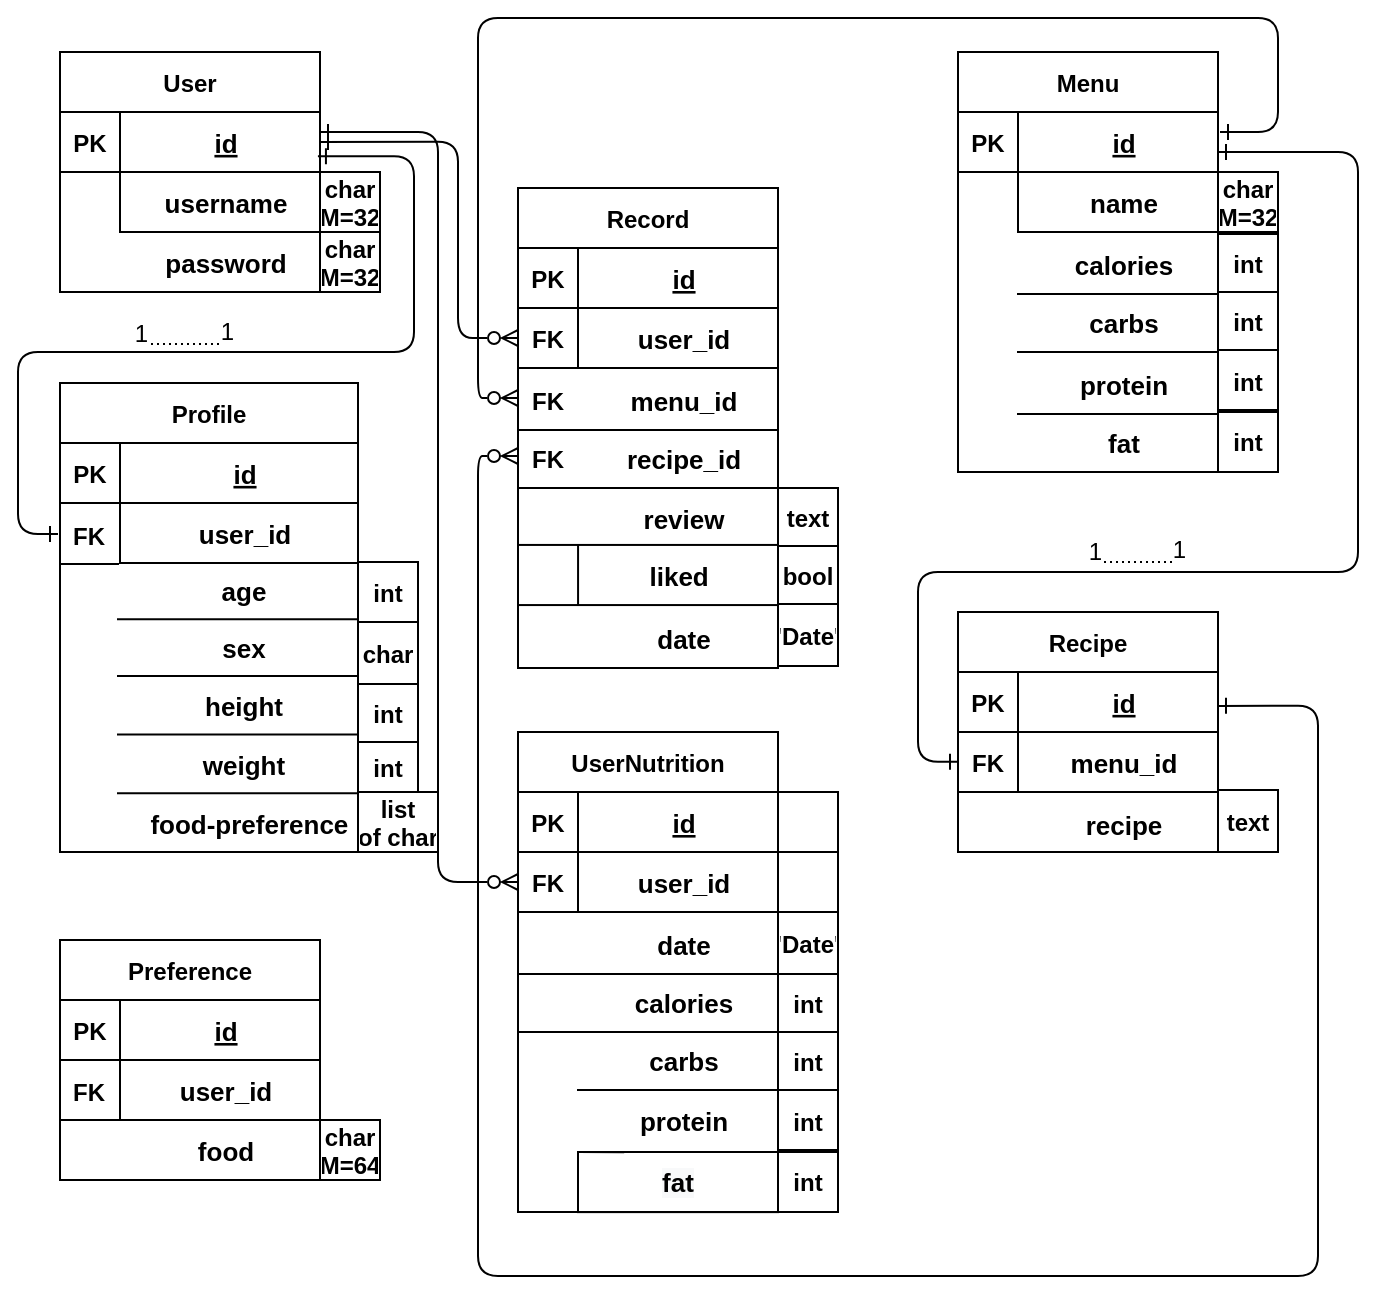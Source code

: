 <mxfile version="15.6.8" type="github">
  <diagram id="R2lEEEUBdFMjLlhIrx00" name="Page-1">
    <mxGraphModel dx="750" dy="645" grid="1" gridSize="10" guides="1" tooltips="1" connect="1" arrows="1" fold="1" page="1" pageScale="1" pageWidth="827" pageHeight="583" math="0" shadow="0" extFonts="Permanent Marker^https://fonts.googleapis.com/css?family=Permanent+Marker">
      <root>
        <mxCell id="0" />
        <mxCell id="1" parent="0" />
        <mxCell id="eXolz-f-tqLtdmMCezY3-111" value="" style="group" parent="1" vertex="1" connectable="0">
          <mxGeometry x="510" y="29.94" width="130" height="210" as="geometry" />
        </mxCell>
        <mxCell id="eXolz-f-tqLtdmMCezY3-44" value="Menu" style="shape=table;startSize=30;container=1;collapsible=1;childLayout=tableLayout;fixedRows=1;rowLines=0;fontStyle=1;align=center;resizeLast=1;" parent="eXolz-f-tqLtdmMCezY3-111" vertex="1">
          <mxGeometry width="130" height="210" as="geometry" />
        </mxCell>
        <mxCell id="eXolz-f-tqLtdmMCezY3-45" value="" style="shape=partialRectangle;collapsible=0;dropTarget=0;pointerEvents=0;fillColor=none;points=[[0,0.5],[1,0.5]];portConstraint=eastwest;top=0;left=0;right=0;bottom=1;" parent="eXolz-f-tqLtdmMCezY3-44" vertex="1">
          <mxGeometry y="30" width="130" height="30" as="geometry" />
        </mxCell>
        <mxCell id="eXolz-f-tqLtdmMCezY3-46" value="PK" style="shape=partialRectangle;overflow=hidden;connectable=0;fillColor=none;top=0;left=0;bottom=0;right=0;fontStyle=1;" parent="eXolz-f-tqLtdmMCezY3-45" vertex="1">
          <mxGeometry width="30" height="30" as="geometry">
            <mxRectangle width="30" height="30" as="alternateBounds" />
          </mxGeometry>
        </mxCell>
        <mxCell id="eXolz-f-tqLtdmMCezY3-47" value="id" style="shape=partialRectangle;overflow=hidden;connectable=0;fillColor=none;top=0;left=0;bottom=0;right=0;align=center;spacingLeft=6;fontStyle=5;fontSize=13;" parent="eXolz-f-tqLtdmMCezY3-45" vertex="1">
          <mxGeometry x="30" width="100" height="30" as="geometry">
            <mxRectangle width="100" height="30" as="alternateBounds" />
          </mxGeometry>
        </mxCell>
        <mxCell id="eXolz-f-tqLtdmMCezY3-48" value="" style="shape=partialRectangle;collapsible=0;dropTarget=0;pointerEvents=0;fillColor=none;points=[[0,0.5],[1,0.5]];portConstraint=eastwest;top=0;left=0;right=0;bottom=0;" parent="eXolz-f-tqLtdmMCezY3-44" vertex="1">
          <mxGeometry y="60" width="130" height="30" as="geometry" />
        </mxCell>
        <mxCell id="eXolz-f-tqLtdmMCezY3-49" value="" style="shape=partialRectangle;overflow=hidden;connectable=0;fillColor=none;top=0;left=0;bottom=0;right=0;" parent="eXolz-f-tqLtdmMCezY3-48" vertex="1">
          <mxGeometry width="30" height="30" as="geometry">
            <mxRectangle width="30" height="30" as="alternateBounds" />
          </mxGeometry>
        </mxCell>
        <mxCell id="eXolz-f-tqLtdmMCezY3-50" value="name" style="shape=partialRectangle;overflow=hidden;connectable=0;fillColor=none;top=1;left=0;bottom=1;right=0;align=center;spacingLeft=6;fontStyle=1;fontSize=13;" parent="eXolz-f-tqLtdmMCezY3-48" vertex="1">
          <mxGeometry x="30" width="100" height="30" as="geometry">
            <mxRectangle width="100" height="30" as="alternateBounds" />
          </mxGeometry>
        </mxCell>
        <mxCell id="eXolz-f-tqLtdmMCezY3-51" value="" style="shape=partialRectangle;overflow=hidden;connectable=0;fillColor=none;top=0;left=0;bottom=0;right=0;" parent="eXolz-f-tqLtdmMCezY3-111" vertex="1">
          <mxGeometry y="91" width="30" height="30" as="geometry">
            <mxRectangle width="30" height="30" as="alternateBounds" />
          </mxGeometry>
        </mxCell>
        <mxCell id="eXolz-f-tqLtdmMCezY3-52" value="calories" style="shape=partialRectangle;overflow=hidden;connectable=0;fillColor=none;top=0;left=0;bottom=1;right=0;align=center;spacingLeft=6;fontStyle=1;fontSize=13;" parent="eXolz-f-tqLtdmMCezY3-111" vertex="1">
          <mxGeometry x="30" y="91" width="100" height="30" as="geometry">
            <mxRectangle width="220" height="30" as="alternateBounds" />
          </mxGeometry>
        </mxCell>
        <mxCell id="eXolz-f-tqLtdmMCezY3-53" value="" style="shape=partialRectangle;overflow=hidden;connectable=0;fillColor=none;top=0;left=0;bottom=0;right=0;" parent="eXolz-f-tqLtdmMCezY3-111" vertex="1">
          <mxGeometry y="120" width="30" height="30" as="geometry">
            <mxRectangle width="30" height="30" as="alternateBounds" />
          </mxGeometry>
        </mxCell>
        <mxCell id="eXolz-f-tqLtdmMCezY3-54" value="carbs" style="shape=partialRectangle;overflow=hidden;connectable=0;fillColor=none;top=0;left=0;bottom=1;right=0;align=center;spacingLeft=6;fontStyle=1;fontSize=13;" parent="eXolz-f-tqLtdmMCezY3-111" vertex="1">
          <mxGeometry x="30" y="120" width="100" height="30" as="geometry">
            <mxRectangle width="220" height="30" as="alternateBounds" />
          </mxGeometry>
        </mxCell>
        <mxCell id="eXolz-f-tqLtdmMCezY3-55" value="" style="shape=partialRectangle;overflow=hidden;connectable=0;fillColor=none;top=0;left=0;bottom=0;right=0;" parent="eXolz-f-tqLtdmMCezY3-111" vertex="1">
          <mxGeometry y="151" width="30" height="30" as="geometry">
            <mxRectangle width="30" height="30" as="alternateBounds" />
          </mxGeometry>
        </mxCell>
        <mxCell id="eXolz-f-tqLtdmMCezY3-56" value="protein" style="shape=partialRectangle;overflow=hidden;connectable=0;fillColor=none;top=0;left=0;bottom=1;right=0;align=center;spacingLeft=6;fontStyle=1;fontSize=13;" parent="eXolz-f-tqLtdmMCezY3-111" vertex="1">
          <mxGeometry x="30" y="151" width="100" height="30" as="geometry">
            <mxRectangle width="220" height="30" as="alternateBounds" />
          </mxGeometry>
        </mxCell>
        <mxCell id="eXolz-f-tqLtdmMCezY3-57" value="" style="shape=partialRectangle;overflow=hidden;connectable=0;fillColor=none;top=0;left=0;bottom=0;right=0;" parent="eXolz-f-tqLtdmMCezY3-111" vertex="1">
          <mxGeometry y="180" width="30" height="30" as="geometry">
            <mxRectangle width="30" height="30" as="alternateBounds" />
          </mxGeometry>
        </mxCell>
        <mxCell id="eXolz-f-tqLtdmMCezY3-58" value="fat" style="shape=partialRectangle;overflow=hidden;connectable=0;fillColor=none;top=0;left=0;bottom=1;right=0;align=center;spacingLeft=6;fontStyle=1;fontSize=13;" parent="eXolz-f-tqLtdmMCezY3-111" vertex="1">
          <mxGeometry x="30" y="180" width="100" height="30" as="geometry">
            <mxRectangle width="220" height="30" as="alternateBounds" />
          </mxGeometry>
        </mxCell>
        <mxCell id="eXolz-f-tqLtdmMCezY3-114" value="" style="group" parent="1" vertex="1" connectable="0">
          <mxGeometry x="510" y="309.94" width="130" height="121" as="geometry" />
        </mxCell>
        <mxCell id="eXolz-f-tqLtdmMCezY3-78" value="Recipe" style="shape=table;startSize=30;container=1;collapsible=1;childLayout=tableLayout;fixedRows=1;rowLines=0;fontStyle=1;align=center;resizeLast=1;" parent="eXolz-f-tqLtdmMCezY3-114" vertex="1">
          <mxGeometry width="130" height="120" as="geometry" />
        </mxCell>
        <mxCell id="eXolz-f-tqLtdmMCezY3-79" value="" style="shape=partialRectangle;collapsible=0;dropTarget=0;pointerEvents=0;fillColor=none;points=[[0,0.5],[1,0.5]];portConstraint=eastwest;top=0;left=0;right=0;bottom=1;" parent="eXolz-f-tqLtdmMCezY3-78" vertex="1">
          <mxGeometry y="30" width="130" height="30" as="geometry" />
        </mxCell>
        <mxCell id="eXolz-f-tqLtdmMCezY3-80" value="PK" style="shape=partialRectangle;overflow=hidden;connectable=0;fillColor=none;top=0;left=0;bottom=0;right=0;fontStyle=1;" parent="eXolz-f-tqLtdmMCezY3-79" vertex="1">
          <mxGeometry width="30" height="30" as="geometry">
            <mxRectangle width="30" height="30" as="alternateBounds" />
          </mxGeometry>
        </mxCell>
        <mxCell id="eXolz-f-tqLtdmMCezY3-81" value="id" style="shape=partialRectangle;overflow=hidden;connectable=0;fillColor=none;top=0;left=0;bottom=0;right=0;align=center;spacingLeft=6;fontStyle=5;fontSize=13;" parent="eXolz-f-tqLtdmMCezY3-79" vertex="1">
          <mxGeometry x="30" width="100" height="30" as="geometry">
            <mxRectangle width="100" height="30" as="alternateBounds" />
          </mxGeometry>
        </mxCell>
        <mxCell id="eXolz-f-tqLtdmMCezY3-82" value="" style="shape=partialRectangle;collapsible=0;dropTarget=0;pointerEvents=0;fillColor=none;points=[[0,0.5],[1,0.5]];portConstraint=eastwest;top=0;left=0;right=0;bottom=0;" parent="eXolz-f-tqLtdmMCezY3-78" vertex="1">
          <mxGeometry y="60" width="130" height="30" as="geometry" />
        </mxCell>
        <mxCell id="eXolz-f-tqLtdmMCezY3-83" value="" style="shape=partialRectangle;overflow=hidden;connectable=0;fillColor=none;top=0;left=0;bottom=0;right=0;" parent="eXolz-f-tqLtdmMCezY3-82" vertex="1">
          <mxGeometry width="30" height="30" as="geometry">
            <mxRectangle width="30" height="30" as="alternateBounds" />
          </mxGeometry>
        </mxCell>
        <mxCell id="eXolz-f-tqLtdmMCezY3-84" value="menu_id" style="shape=partialRectangle;overflow=hidden;connectable=0;fillColor=none;top=1;left=0;bottom=1;right=0;align=center;spacingLeft=6;fontStyle=1;fontSize=13;" parent="eXolz-f-tqLtdmMCezY3-82" vertex="1">
          <mxGeometry x="30" width="100" height="30" as="geometry">
            <mxRectangle width="100" height="30" as="alternateBounds" />
          </mxGeometry>
        </mxCell>
        <mxCell id="eXolz-f-tqLtdmMCezY3-85" value="" style="shape=partialRectangle;overflow=hidden;connectable=0;fillColor=none;top=0;left=0;bottom=0;right=0;" parent="eXolz-f-tqLtdmMCezY3-114" vertex="1">
          <mxGeometry y="91" width="30" height="30" as="geometry">
            <mxRectangle width="30" height="30" as="alternateBounds" />
          </mxGeometry>
        </mxCell>
        <mxCell id="eXolz-f-tqLtdmMCezY3-86" value="recipe" style="shape=partialRectangle;overflow=hidden;connectable=0;fillColor=none;top=0;left=0;bottom=0;right=0;align=center;spacingLeft=6;fontStyle=1;fontSize=13;" parent="eXolz-f-tqLtdmMCezY3-114" vertex="1">
          <mxGeometry x="30" y="91" width="100" height="30" as="geometry">
            <mxRectangle width="220" height="30" as="alternateBounds" />
          </mxGeometry>
        </mxCell>
        <mxCell id="eXolz-f-tqLtdmMCezY3-94" value="FK" style="shape=partialRectangle;overflow=hidden;connectable=0;fillColor=none;top=0;left=0;bottom=1;right=0;fontStyle=1;" parent="eXolz-f-tqLtdmMCezY3-114" vertex="1">
          <mxGeometry y="60" width="30" height="30" as="geometry">
            <mxRectangle width="30" height="30" as="alternateBounds" />
          </mxGeometry>
        </mxCell>
        <mxCell id="pg6HYWG1b-laLnxa9u-H-16" value="" style="edgeStyle=orthogonalEdgeStyle;endArrow=ERzeroToMany;startArrow=ERone;endFill=0;startFill=0;exitX=1;exitY=0.5;exitDx=0;exitDy=0;strokeColor=default;labelBackgroundColor=default;fontColor=default;" parent="1" source="C-vyLk0tnHw3VtMMgP7b-24" target="eXolz-f-tqLtdmMCezY3-99" edge="1">
          <mxGeometry width="100" height="100" relative="1" as="geometry">
            <mxPoint x="240" y="-120.06" as="sourcePoint" />
            <mxPoint x="390" y="104.94" as="targetPoint" />
            <Array as="points">
              <mxPoint x="260" y="75" />
              <mxPoint x="260" y="173" />
            </Array>
          </mxGeometry>
        </mxCell>
        <mxCell id="pg6HYWG1b-laLnxa9u-H-18" value="" style="edgeStyle=orthogonalEdgeStyle;endArrow=ERone;startArrow=ERone;endFill=0;startFill=0;exitX=0.992;exitY=0.74;exitDx=0;exitDy=0;exitPerimeter=0;strokeColor=default;labelBackgroundColor=default;fontColor=default;" parent="1" source="C-vyLk0tnHw3VtMMgP7b-24" edge="1">
          <mxGeometry width="100" height="100" relative="1" as="geometry">
            <mxPoint x="160" y="-20.06" as="sourcePoint" />
            <mxPoint x="60" y="271" as="targetPoint" />
            <Array as="points">
              <mxPoint x="238" y="82" />
              <mxPoint x="238" y="180" />
              <mxPoint x="40" y="180" />
              <mxPoint x="40" y="271" />
            </Array>
          </mxGeometry>
        </mxCell>
        <mxCell id="pg6HYWG1b-laLnxa9u-H-21" value="" style="group" parent="1" vertex="1" connectable="0">
          <mxGeometry x="61" y="29.94" width="130" height="120" as="geometry" />
        </mxCell>
        <mxCell id="C-vyLk0tnHw3VtMMgP7b-23" value="User" style="shape=table;startSize=30;container=1;collapsible=1;childLayout=tableLayout;fixedRows=1;rowLines=0;fontStyle=1;align=center;resizeLast=1;" parent="pg6HYWG1b-laLnxa9u-H-21" vertex="1">
          <mxGeometry width="130" height="120" as="geometry" />
        </mxCell>
        <mxCell id="C-vyLk0tnHw3VtMMgP7b-24" value="" style="shape=partialRectangle;collapsible=0;dropTarget=0;pointerEvents=0;fillColor=none;points=[[0,0.5],[1,0.5]];portConstraint=eastwest;top=0;left=0;right=0;bottom=1;" parent="C-vyLk0tnHw3VtMMgP7b-23" vertex="1">
          <mxGeometry y="30" width="130" height="30" as="geometry" />
        </mxCell>
        <mxCell id="C-vyLk0tnHw3VtMMgP7b-25" value="PK" style="shape=partialRectangle;overflow=hidden;connectable=0;fillColor=none;top=0;left=0;bottom=0;right=0;fontStyle=1;" parent="C-vyLk0tnHw3VtMMgP7b-24" vertex="1">
          <mxGeometry width="30" height="30" as="geometry">
            <mxRectangle width="30" height="30" as="alternateBounds" />
          </mxGeometry>
        </mxCell>
        <mxCell id="C-vyLk0tnHw3VtMMgP7b-26" value="id" style="shape=partialRectangle;overflow=hidden;connectable=0;fillColor=none;top=0;left=0;bottom=0;right=0;align=center;spacingLeft=6;fontStyle=5;fontSize=13;" parent="C-vyLk0tnHw3VtMMgP7b-24" vertex="1">
          <mxGeometry x="30" width="100" height="30" as="geometry">
            <mxRectangle width="100" height="30" as="alternateBounds" />
          </mxGeometry>
        </mxCell>
        <mxCell id="C-vyLk0tnHw3VtMMgP7b-27" value="" style="shape=partialRectangle;collapsible=0;dropTarget=0;pointerEvents=0;fillColor=none;points=[[0,0.5],[1,0.5]];portConstraint=eastwest;top=0;left=0;right=0;bottom=0;" parent="C-vyLk0tnHw3VtMMgP7b-23" vertex="1">
          <mxGeometry y="60" width="130" height="30" as="geometry" />
        </mxCell>
        <mxCell id="C-vyLk0tnHw3VtMMgP7b-28" value="" style="shape=partialRectangle;overflow=hidden;connectable=0;fillColor=none;top=0;left=0;bottom=0;right=0;" parent="C-vyLk0tnHw3VtMMgP7b-27" vertex="1">
          <mxGeometry width="30" height="30" as="geometry">
            <mxRectangle width="30" height="30" as="alternateBounds" />
          </mxGeometry>
        </mxCell>
        <mxCell id="C-vyLk0tnHw3VtMMgP7b-29" value="username" style="shape=partialRectangle;overflow=hidden;connectable=0;fillColor=none;top=1;left=0;bottom=1;right=0;align=center;spacingLeft=6;fontStyle=1;fontSize=13;" parent="C-vyLk0tnHw3VtMMgP7b-27" vertex="1">
          <mxGeometry x="30" width="100" height="30" as="geometry">
            <mxRectangle width="100" height="30" as="alternateBounds" />
          </mxGeometry>
        </mxCell>
        <mxCell id="eXolz-f-tqLtdmMCezY3-33" value="password" style="shape=partialRectangle;overflow=hidden;connectable=0;fillColor=none;top=0;left=0;bottom=1;right=0;align=center;spacingLeft=6;fontStyle=1;fontSize=13;" parent="pg6HYWG1b-laLnxa9u-H-21" vertex="1">
          <mxGeometry x="30" y="90" width="100" height="30" as="geometry">
            <mxRectangle width="220" height="30" as="alternateBounds" />
          </mxGeometry>
        </mxCell>
        <mxCell id="pg6HYWG1b-laLnxa9u-H-31" value="" style="edgeStyle=orthogonalEdgeStyle;endArrow=ERone;startArrow=ERone;endFill=0;startFill=0;strokeColor=default;labelBackgroundColor=default;fontColor=default;" parent="1" source="eXolz-f-tqLtdmMCezY3-82" edge="1">
          <mxGeometry width="100" height="100" relative="1" as="geometry">
            <mxPoint x="199.96" y="84.94" as="sourcePoint" />
            <mxPoint x="640" y="80" as="targetPoint" />
            <Array as="points">
              <mxPoint x="490" y="385" />
              <mxPoint x="490" y="290" />
              <mxPoint x="710" y="290" />
              <mxPoint x="710" y="80" />
            </Array>
          </mxGeometry>
        </mxCell>
        <mxCell id="pg6HYWG1b-laLnxa9u-H-32" value="" style="edgeStyle=orthogonalEdgeStyle;endArrow=ERzeroToMany;startArrow=ERone;endFill=0;startFill=0;strokeColor=default;labelBackgroundColor=default;fontColor=default;" parent="1" edge="1">
          <mxGeometry width="100" height="100" relative="1" as="geometry">
            <mxPoint x="641" y="70" as="sourcePoint" />
            <mxPoint x="290" y="203" as="targetPoint" />
            <Array as="points">
              <mxPoint x="670" y="70" />
              <mxPoint x="670" y="13" />
              <mxPoint x="270" y="13" />
              <mxPoint x="270" y="203" />
            </Array>
          </mxGeometry>
        </mxCell>
        <mxCell id="pg6HYWG1b-laLnxa9u-H-33" value="" style="edgeStyle=orthogonalEdgeStyle;endArrow=ERzeroToMany;startArrow=ERone;endFill=0;startFill=0;exitX=1;exitY=0.5;exitDx=0;exitDy=0;strokeColor=default;labelBackgroundColor=default;fontColor=default;" parent="1" edge="1">
          <mxGeometry width="100" height="100" relative="1" as="geometry">
            <mxPoint x="640" y="356.94" as="sourcePoint" />
            <mxPoint x="290" y="232" as="targetPoint" />
            <Array as="points">
              <mxPoint x="690" y="357" />
              <mxPoint x="690" y="642" />
              <mxPoint x="270" y="642" />
              <mxPoint x="270" y="232" />
            </Array>
          </mxGeometry>
        </mxCell>
        <mxCell id="VAwe8sQhlcSzIPdgGldn-16" value="&lt;span style=&quot;font-family: &amp;quot;helvetica&amp;quot; ; font-size: 13px ; font-style: normal ; font-weight: 700 ; letter-spacing: normal ; text-indent: 0px ; text-transform: none ; word-spacing: 0px ; background-color: rgb(248 , 249 , 250) ; display: inline ; float: none&quot;&gt;fat&lt;/span&gt;" style="rounded=0;whiteSpace=wrap;html=1;fillColor=none;strokeColor=default;fontColor=default;align=center;" parent="1" vertex="1">
          <mxGeometry x="320" y="580" width="100" height="30.06" as="geometry" />
        </mxCell>
        <mxCell id="VAwe8sQhlcSzIPdgGldn-17" value="" style="endArrow=none;html=1;rounded=0;exitX=0.231;exitY=0.006;exitDx=0;exitDy=0;exitPerimeter=0;" parent="1" source="VAwe8sQhlcSzIPdgGldn-16" edge="1">
          <mxGeometry width="50" height="50" relative="1" as="geometry">
            <mxPoint x="322" y="530" as="sourcePoint" />
            <mxPoint x="320" y="580" as="targetPoint" />
          </mxGeometry>
        </mxCell>
        <mxCell id="VAwe8sQhlcSzIPdgGldn-18" value="" style="edgeStyle=orthogonalEdgeStyle;endArrow=ERzeroToMany;startArrow=ERone;endFill=0;startFill=0;strokeColor=default;labelBackgroundColor=default;fontColor=default;" parent="1" source="C-vyLk0tnHw3VtMMgP7b-24" target="VAwe8sQhlcSzIPdgGldn-6" edge="1">
          <mxGeometry width="100" height="100" relative="1" as="geometry">
            <mxPoint x="191.0" y="60.0" as="sourcePoint" />
            <mxPoint x="290" y="210.001" as="targetPoint" />
            <Array as="points">
              <mxPoint x="250" y="70" />
              <mxPoint x="250" y="445" />
            </Array>
          </mxGeometry>
        </mxCell>
        <mxCell id="VAwe8sQhlcSzIPdgGldn-19" value="&lt;b&gt;&lt;font style=&quot;font-size: 14px&quot;&gt;&amp;nbsp; &amp;nbsp; &amp;nbsp; &amp;nbsp; &lt;/font&gt;&lt;font style=&quot;font-size: 13px&quot;&gt;liked&lt;/font&gt;&lt;/b&gt;" style="rounded=0;whiteSpace=wrap;html=1;fillColor=none;strokeColor=default;fontColor=default;" parent="1" vertex="1">
          <mxGeometry x="290" y="276.47" width="130" height="30.06" as="geometry" />
        </mxCell>
        <mxCell id="VAwe8sQhlcSzIPdgGldn-20" value="" style="endArrow=none;html=1;rounded=0;exitX=0.231;exitY=0.997;exitDx=0;exitDy=0;exitPerimeter=0;entryX=0.231;entryY=0;entryDx=0;entryDy=0;entryPerimeter=0;" parent="1" source="VAwe8sQhlcSzIPdgGldn-19" target="VAwe8sQhlcSzIPdgGldn-19" edge="1">
          <mxGeometry width="50" height="50" relative="1" as="geometry">
            <mxPoint x="360" y="350" as="sourcePoint" />
            <mxPoint x="319" y="330" as="targetPoint" />
          </mxGeometry>
        </mxCell>
        <mxCell id="eXolz-f-tqLtdmMCezY3-95" value="Record" style="shape=table;startSize=30;container=1;collapsible=1;childLayout=tableLayout;fixedRows=1;rowLines=0;fontStyle=1;align=center;resizeLast=1;fillColor=default;strokeColor=default;fontColor=default;" parent="1" vertex="1">
          <mxGeometry x="290" y="98" width="130" height="240" as="geometry" />
        </mxCell>
        <mxCell id="eXolz-f-tqLtdmMCezY3-96" value="" style="shape=partialRectangle;collapsible=0;dropTarget=0;pointerEvents=0;fillColor=none;points=[[0,0.5],[1,0.5]];portConstraint=eastwest;top=0;left=0;right=0;bottom=1;" parent="eXolz-f-tqLtdmMCezY3-95" vertex="1">
          <mxGeometry y="30" width="130" height="30" as="geometry" />
        </mxCell>
        <mxCell id="eXolz-f-tqLtdmMCezY3-97" value="PK" style="shape=partialRectangle;overflow=hidden;connectable=0;fillColor=none;top=0;left=0;bottom=0;right=0;fontStyle=1;" parent="eXolz-f-tqLtdmMCezY3-96" vertex="1">
          <mxGeometry width="30" height="30" as="geometry">
            <mxRectangle width="30" height="30" as="alternateBounds" />
          </mxGeometry>
        </mxCell>
        <mxCell id="eXolz-f-tqLtdmMCezY3-98" value="id" style="shape=partialRectangle;overflow=hidden;connectable=0;fillColor=none;top=0;left=0;bottom=0;right=0;align=center;spacingLeft=6;fontStyle=5;fontSize=13;" parent="eXolz-f-tqLtdmMCezY3-96" vertex="1">
          <mxGeometry x="30" width="100" height="30" as="geometry">
            <mxRectangle width="100" height="30" as="alternateBounds" />
          </mxGeometry>
        </mxCell>
        <mxCell id="eXolz-f-tqLtdmMCezY3-99" value="" style="shape=partialRectangle;collapsible=0;dropTarget=0;pointerEvents=0;fillColor=none;points=[[0,0.5],[1,0.5]];portConstraint=eastwest;top=0;left=0;right=0;bottom=0;" parent="eXolz-f-tqLtdmMCezY3-95" vertex="1">
          <mxGeometry y="60" width="130" height="30" as="geometry" />
        </mxCell>
        <mxCell id="eXolz-f-tqLtdmMCezY3-100" value="" style="shape=partialRectangle;overflow=hidden;connectable=0;fillColor=none;top=0;left=0;bottom=0;right=0;" parent="eXolz-f-tqLtdmMCezY3-99" vertex="1">
          <mxGeometry width="30" height="30" as="geometry">
            <mxRectangle width="30" height="30" as="alternateBounds" />
          </mxGeometry>
        </mxCell>
        <mxCell id="eXolz-f-tqLtdmMCezY3-101" value="user_id" style="shape=partialRectangle;overflow=hidden;connectable=0;fillColor=none;top=1;left=0;bottom=1;right=0;align=center;spacingLeft=6;fontStyle=1;fontSize=13;" parent="eXolz-f-tqLtdmMCezY3-99" vertex="1">
          <mxGeometry x="30" width="100" height="30" as="geometry">
            <mxRectangle width="100" height="30" as="alternateBounds" />
          </mxGeometry>
        </mxCell>
        <mxCell id="eXolz-f-tqLtdmMCezY3-102" value="FK" style="shape=partialRectangle;overflow=hidden;connectable=0;fillColor=none;top=0;left=0;bottom=1;right=0;fontStyle=1" parent="1" vertex="1">
          <mxGeometry x="290" y="189" width="30" height="30" as="geometry">
            <mxRectangle width="30" height="30" as="alternateBounds" />
          </mxGeometry>
        </mxCell>
        <mxCell id="eXolz-f-tqLtdmMCezY3-103" value="menu_id" style="shape=partialRectangle;overflow=hidden;connectable=0;fillColor=none;top=0;left=0;bottom=1;right=0;align=center;spacingLeft=6;fontStyle=1;fontSize=13;" parent="1" vertex="1">
          <mxGeometry x="320" y="189" width="100" height="30" as="geometry">
            <mxRectangle width="220" height="30" as="alternateBounds" />
          </mxGeometry>
        </mxCell>
        <mxCell id="eXolz-f-tqLtdmMCezY3-106" value="FK" style="shape=partialRectangle;overflow=hidden;connectable=0;fillColor=none;top=0;left=0;bottom=1;right=0;fontStyle=1;" parent="1" vertex="1">
          <mxGeometry x="290" y="158" width="30" height="30" as="geometry">
            <mxRectangle width="30" height="30" as="alternateBounds" />
          </mxGeometry>
        </mxCell>
        <mxCell id="eXolz-f-tqLtdmMCezY3-107" value="FK" style="shape=partialRectangle;overflow=hidden;connectable=0;fillColor=none;top=0;left=0;bottom=1;right=0;fontStyle=1" parent="1" vertex="1">
          <mxGeometry x="290" y="218" width="30" height="30" as="geometry">
            <mxRectangle width="30" height="30" as="alternateBounds" />
          </mxGeometry>
        </mxCell>
        <mxCell id="eXolz-f-tqLtdmMCezY3-108" value="recipe_id" style="shape=partialRectangle;overflow=hidden;connectable=0;fillColor=none;top=0;left=0;bottom=1;right=0;align=center;spacingLeft=6;fontStyle=1;fontSize=13;" parent="1" vertex="1">
          <mxGeometry x="320" y="218" width="100" height="30" as="geometry">
            <mxRectangle width="220" height="30" as="alternateBounds" />
          </mxGeometry>
        </mxCell>
        <mxCell id="eXolz-f-tqLtdmMCezY3-109" value="" style="shape=partialRectangle;overflow=hidden;connectable=0;fillColor=none;top=0;left=0;bottom=0;right=0;" parent="1" vertex="1">
          <mxGeometry x="290" y="248" width="30" height="30" as="geometry">
            <mxRectangle width="30" height="30" as="alternateBounds" />
          </mxGeometry>
        </mxCell>
        <mxCell id="eXolz-f-tqLtdmMCezY3-110" value="review" style="shape=partialRectangle;overflow=hidden;connectable=0;fillColor=none;top=0;left=0;bottom=0;right=0;align=center;spacingLeft=6;fontStyle=1;fontSize=13;" parent="1" vertex="1">
          <mxGeometry x="320" y="248" width="100" height="30" as="geometry">
            <mxRectangle width="220" height="30" as="alternateBounds" />
          </mxGeometry>
        </mxCell>
        <mxCell id="cXHVGrsgtbEFBU25RFcM-2" value="date" style="shape=partialRectangle;overflow=hidden;connectable=0;fillColor=none;top=0;left=0;bottom=1;right=0;align=center;spacingLeft=6;fontStyle=1;fontSize=13;strokeColor=default;fontColor=default;" parent="1" vertex="1">
          <mxGeometry x="320" y="307.94" width="100" height="30" as="geometry">
            <mxRectangle width="220" height="30" as="alternateBounds" />
          </mxGeometry>
        </mxCell>
        <mxCell id="VAwe8sQhlcSzIPdgGldn-2" value="UserNutrition" style="shape=table;startSize=30;container=1;collapsible=1;childLayout=tableLayout;fixedRows=1;rowLines=0;fontStyle=1;align=center;resizeLast=1;" parent="1" vertex="1">
          <mxGeometry x="290" y="370" width="130" height="240" as="geometry" />
        </mxCell>
        <mxCell id="VAwe8sQhlcSzIPdgGldn-3" value="" style="shape=partialRectangle;collapsible=0;dropTarget=0;pointerEvents=0;fillColor=none;points=[[0,0.5],[1,0.5]];portConstraint=eastwest;top=0;left=0;right=0;bottom=1;" parent="VAwe8sQhlcSzIPdgGldn-2" vertex="1">
          <mxGeometry y="30" width="130" height="30" as="geometry" />
        </mxCell>
        <mxCell id="VAwe8sQhlcSzIPdgGldn-4" value="PK" style="shape=partialRectangle;overflow=hidden;connectable=0;fillColor=none;top=0;left=0;bottom=0;right=0;fontStyle=1;" parent="VAwe8sQhlcSzIPdgGldn-3" vertex="1">
          <mxGeometry width="30" height="30" as="geometry">
            <mxRectangle width="30" height="30" as="alternateBounds" />
          </mxGeometry>
        </mxCell>
        <mxCell id="VAwe8sQhlcSzIPdgGldn-5" value="id" style="shape=partialRectangle;overflow=hidden;connectable=0;fillColor=none;top=0;left=0;bottom=0;right=0;align=center;spacingLeft=6;fontStyle=5;fontSize=13;" parent="VAwe8sQhlcSzIPdgGldn-3" vertex="1">
          <mxGeometry x="30" width="100" height="30" as="geometry">
            <mxRectangle width="100" height="30" as="alternateBounds" />
          </mxGeometry>
        </mxCell>
        <mxCell id="VAwe8sQhlcSzIPdgGldn-6" value="" style="shape=partialRectangle;collapsible=0;dropTarget=0;pointerEvents=0;fillColor=none;points=[[0,0.5],[1,0.5]];portConstraint=eastwest;top=0;left=0;right=0;bottom=0;" parent="VAwe8sQhlcSzIPdgGldn-2" vertex="1">
          <mxGeometry y="60" width="130" height="30" as="geometry" />
        </mxCell>
        <mxCell id="VAwe8sQhlcSzIPdgGldn-7" value="" style="shape=partialRectangle;overflow=hidden;connectable=0;fillColor=none;top=0;left=0;bottom=0;right=0;" parent="VAwe8sQhlcSzIPdgGldn-6" vertex="1">
          <mxGeometry width="30" height="30" as="geometry">
            <mxRectangle width="30" height="30" as="alternateBounds" />
          </mxGeometry>
        </mxCell>
        <mxCell id="VAwe8sQhlcSzIPdgGldn-8" value="user_id" style="shape=partialRectangle;overflow=hidden;connectable=0;fillColor=none;top=1;left=0;bottom=1;right=0;align=center;spacingLeft=6;fontStyle=1;fontSize=13;" parent="VAwe8sQhlcSzIPdgGldn-6" vertex="1">
          <mxGeometry x="30" width="100" height="30" as="geometry">
            <mxRectangle width="100" height="30" as="alternateBounds" />
          </mxGeometry>
        </mxCell>
        <mxCell id="VAwe8sQhlcSzIPdgGldn-9" value="" style="shape=partialRectangle;overflow=hidden;connectable=0;fillColor=none;top=0;left=0;bottom=1;right=0;fontStyle=1" parent="1" vertex="1">
          <mxGeometry x="290" y="461" width="30" height="30" as="geometry">
            <mxRectangle width="30" height="30" as="alternateBounds" />
          </mxGeometry>
        </mxCell>
        <mxCell id="VAwe8sQhlcSzIPdgGldn-10" value="calories" style="shape=partialRectangle;overflow=hidden;connectable=0;fillColor=none;top=0;left=0;bottom=1;right=0;align=center;spacingLeft=6;fontStyle=1;fontSize=13;strokeColor=default;fontColor=default;" parent="1" vertex="1">
          <mxGeometry x="320" y="490" width="100" height="30" as="geometry">
            <mxRectangle width="220" height="30" as="alternateBounds" />
          </mxGeometry>
        </mxCell>
        <mxCell id="VAwe8sQhlcSzIPdgGldn-11" value="FK" style="shape=partialRectangle;overflow=hidden;connectable=0;fillColor=none;top=0;left=0;bottom=1;right=0;fontStyle=1;" parent="1" vertex="1">
          <mxGeometry x="290" y="430" width="30" height="30" as="geometry">
            <mxRectangle width="30" height="30" as="alternateBounds" />
          </mxGeometry>
        </mxCell>
        <mxCell id="VAwe8sQhlcSzIPdgGldn-12" value="" style="shape=partialRectangle;overflow=hidden;connectable=0;fillColor=none;top=0;left=0;bottom=1;right=0;fontStyle=1;strokeColor=default;fontColor=default;" parent="1" vertex="1">
          <mxGeometry x="290" y="490" width="30" height="30" as="geometry">
            <mxRectangle width="30" height="30" as="alternateBounds" />
          </mxGeometry>
        </mxCell>
        <mxCell id="VAwe8sQhlcSzIPdgGldn-13" value="carbs" style="shape=partialRectangle;overflow=hidden;connectable=0;fillColor=none;top=0;left=0;bottom=1;right=0;align=center;spacingLeft=6;fontStyle=1;fontSize=13;strokeColor=default;fontColor=default;" parent="1" vertex="1">
          <mxGeometry x="320" y="519" width="100" height="30" as="geometry">
            <mxRectangle width="220" height="30" as="alternateBounds" />
          </mxGeometry>
        </mxCell>
        <mxCell id="VAwe8sQhlcSzIPdgGldn-14" value="" style="shape=partialRectangle;overflow=hidden;connectable=0;fillColor=none;top=0;left=0;bottom=0;right=0;" parent="1" vertex="1">
          <mxGeometry x="290" y="520" width="30" height="30" as="geometry">
            <mxRectangle width="30" height="30" as="alternateBounds" />
          </mxGeometry>
        </mxCell>
        <mxCell id="VAwe8sQhlcSzIPdgGldn-15" value="protein" style="shape=partialRectangle;overflow=hidden;connectable=0;fillColor=none;top=0;left=0;bottom=0;right=0;align=center;spacingLeft=6;fontStyle=1;fontSize=13;strokeColor=default;fontColor=default;" parent="1" vertex="1">
          <mxGeometry x="320" y="549" width="100" height="30" as="geometry">
            <mxRectangle width="220" height="30" as="alternateBounds" />
          </mxGeometry>
        </mxCell>
        <mxCell id="pg6HYWG1b-laLnxa9u-H-19" value="weight" style="shape=partialRectangle;overflow=hidden;connectable=0;fillColor=none;top=0;left=0;bottom=1;right=0;align=center;spacingLeft=6;fontStyle=1;fontSize=13;strokeColor=default;fontColor=default;" parent="1" vertex="1">
          <mxGeometry x="90" y="371.32" width="120" height="29.31" as="geometry">
            <mxRectangle width="220" height="30" as="alternateBounds" />
          </mxGeometry>
        </mxCell>
        <mxCell id="pg6HYWG1b-laLnxa9u-H-20" value="food-preference" style="shape=partialRectangle;overflow=hidden;connectable=0;fillColor=none;top=0;left=0;bottom=1;right=0;align=center;spacingLeft=6;fontStyle=1;fontSize=13;" parent="1" vertex="1">
          <mxGeometry x="95.385" y="400.627" width="114.615" height="29.312" as="geometry">
            <mxRectangle width="220" height="30" as="alternateBounds" />
          </mxGeometry>
        </mxCell>
        <mxCell id="pg6HYWG1b-laLnxa9u-H-2" value="Profile" style="shape=table;startSize=30;container=1;collapsible=1;childLayout=tableLayout;fixedRows=1;rowLines=0;fontStyle=1;align=center;resizeLast=1;fillColor=default;strokeColor=default;fontColor=default;" parent="1" vertex="1">
          <mxGeometry x="61" y="195.44" width="149" height="234.56" as="geometry" />
        </mxCell>
        <mxCell id="pg6HYWG1b-laLnxa9u-H-3" value="" style="shape=partialRectangle;collapsible=0;dropTarget=0;pointerEvents=0;fillColor=none;points=[[0,0.5],[1,0.5]];portConstraint=eastwest;top=0;left=0;right=0;bottom=1;" parent="pg6HYWG1b-laLnxa9u-H-2" vertex="1">
          <mxGeometry y="30" width="149" height="30" as="geometry" />
        </mxCell>
        <mxCell id="pg6HYWG1b-laLnxa9u-H-4" value="PK" style="shape=partialRectangle;overflow=hidden;connectable=0;fillColor=none;top=0;left=0;bottom=0;right=0;fontStyle=1;" parent="pg6HYWG1b-laLnxa9u-H-3" vertex="1">
          <mxGeometry width="30" height="30" as="geometry">
            <mxRectangle width="30" height="30" as="alternateBounds" />
          </mxGeometry>
        </mxCell>
        <mxCell id="pg6HYWG1b-laLnxa9u-H-5" value="id" style="shape=partialRectangle;overflow=hidden;connectable=0;fillColor=none;top=0;left=0;bottom=0;right=0;align=center;spacingLeft=6;fontStyle=5;fontSize=13;" parent="pg6HYWG1b-laLnxa9u-H-3" vertex="1">
          <mxGeometry x="30" width="119" height="30" as="geometry">
            <mxRectangle width="119" height="30" as="alternateBounds" />
          </mxGeometry>
        </mxCell>
        <mxCell id="pg6HYWG1b-laLnxa9u-H-6" value="" style="shape=partialRectangle;collapsible=0;dropTarget=0;pointerEvents=0;fillColor=none;points=[[0,0.5],[1,0.5]];portConstraint=eastwest;top=0;left=0;right=0;bottom=0;strokeColor=default;fontColor=default;" parent="pg6HYWG1b-laLnxa9u-H-2" vertex="1">
          <mxGeometry y="60" width="149" height="30" as="geometry" />
        </mxCell>
        <mxCell id="pg6HYWG1b-laLnxa9u-H-7" value="" style="shape=partialRectangle;overflow=hidden;connectable=0;fillColor=none;top=0;left=0;bottom=0;right=0;" parent="pg6HYWG1b-laLnxa9u-H-6" vertex="1">
          <mxGeometry width="30" height="30" as="geometry">
            <mxRectangle width="30" height="30" as="alternateBounds" />
          </mxGeometry>
        </mxCell>
        <mxCell id="pg6HYWG1b-laLnxa9u-H-8" value="user_id" style="shape=partialRectangle;overflow=hidden;connectable=0;fillColor=none;top=1;left=0;bottom=1;right=0;align=center;spacingLeft=6;fontStyle=1;fontSize=13;strokeColor=default;fontColor=default;" parent="pg6HYWG1b-laLnxa9u-H-6" vertex="1">
          <mxGeometry x="30" width="119" height="30" as="geometry">
            <mxRectangle width="119" height="30" as="alternateBounds" />
          </mxGeometry>
        </mxCell>
        <mxCell id="pg6HYWG1b-laLnxa9u-H-10" value="age" style="shape=partialRectangle;overflow=hidden;connectable=0;fillColor=none;top=0;left=0;bottom=1;right=0;align=center;spacingLeft=6;fontStyle=1;fontSize=13;strokeColor=default;fontColor=default;" parent="1" vertex="1">
          <mxGeometry x="90" y="284.35" width="120" height="29.31" as="geometry">
            <mxRectangle width="220" height="30" as="alternateBounds" />
          </mxGeometry>
        </mxCell>
        <mxCell id="pg6HYWG1b-laLnxa9u-H-11" value="FK" style="shape=partialRectangle;overflow=hidden;connectable=0;fillColor=none;top=0;left=0;bottom=1;right=0;fontStyle=1;strokeColor=default;fontColor=default;" parent="1" vertex="1">
          <mxGeometry x="61" y="257" width="29" height="29" as="geometry">
            <mxRectangle width="30" height="30" as="alternateBounds" />
          </mxGeometry>
        </mxCell>
        <mxCell id="pg6HYWG1b-laLnxa9u-H-13" value="sex" style="shape=partialRectangle;overflow=hidden;connectable=0;fillColor=none;top=0;left=0;bottom=1;right=0;align=center;spacingLeft=6;fontStyle=1;fontSize=13;strokeColor=default;fontColor=default;" parent="1" vertex="1">
          <mxGeometry x="90" y="312.69" width="120" height="29.31" as="geometry">
            <mxRectangle width="220" height="30" as="alternateBounds" />
          </mxGeometry>
        </mxCell>
        <mxCell id="pg6HYWG1b-laLnxa9u-H-14" value="" style="shape=partialRectangle;overflow=hidden;connectable=0;fillColor=none;top=0;left=0;bottom=0;right=0;" parent="1" vertex="1">
          <mxGeometry x="61" y="342.002" width="34.385" height="29.312" as="geometry">
            <mxRectangle width="30" height="30" as="alternateBounds" />
          </mxGeometry>
        </mxCell>
        <mxCell id="pg6HYWG1b-laLnxa9u-H-15" value="height" style="shape=partialRectangle;overflow=hidden;connectable=0;fillColor=none;top=0;left=0;bottom=1;right=0;align=center;spacingLeft=6;fontStyle=1;fontSize=13;strokeColor=default;fontColor=default;" parent="1" vertex="1">
          <mxGeometry x="90" y="342" width="120" height="29.31" as="geometry">
            <mxRectangle width="220" height="30" as="alternateBounds" />
          </mxGeometry>
        </mxCell>
        <mxCell id="cXHVGrsgtbEFBU25RFcM-27" value="" style="group;fontColor=default;" parent="1" vertex="1" connectable="0">
          <mxGeometry x="580" y="285" width="44.998" height="2.0" as="geometry" />
        </mxCell>
        <mxCell id="cXHVGrsgtbEFBU25RFcM-22" value="" style="endArrow=none;html=1;rounded=0;dashed=1;dashPattern=1 2;labelBackgroundColor=default;fontColor=default;strokeColor=default;" parent="cXHVGrsgtbEFBU25RFcM-27" edge="1">
          <mxGeometry relative="1" as="geometry">
            <mxPoint as="sourcePoint" />
            <mxPoint x="40" as="targetPoint" />
          </mxGeometry>
        </mxCell>
        <mxCell id="cXHVGrsgtbEFBU25RFcM-23" value="1" style="resizable=0;html=1;align=right;verticalAlign=bottom;fontColor=default;strokeColor=default;fillColor=default;labelBackgroundColor=default;" parent="cXHVGrsgtbEFBU25RFcM-22" connectable="0" vertex="1">
          <mxGeometry x="1" relative="1" as="geometry">
            <mxPoint x="-38" y="3" as="offset" />
          </mxGeometry>
        </mxCell>
        <mxCell id="cXHVGrsgtbEFBU25RFcM-26" value="1" style="resizable=0;html=1;align=right;verticalAlign=bottom;fontColor=default;strokeColor=default;fillColor=default;labelBackgroundColor=default;" parent="cXHVGrsgtbEFBU25RFcM-27" connectable="0" vertex="1">
          <mxGeometry x="39.998" y="-7.0" as="geometry">
            <mxPoint x="5" y="9" as="offset" />
          </mxGeometry>
        </mxCell>
        <mxCell id="cXHVGrsgtbEFBU25RFcM-28" value="" style="group;fontColor=default;" parent="1" vertex="1" connectable="0">
          <mxGeometry x="103.5" y="176" width="44.998" height="2.0" as="geometry" />
        </mxCell>
        <mxCell id="cXHVGrsgtbEFBU25RFcM-29" value="" style="endArrow=none;html=1;rounded=0;dashed=1;dashPattern=1 2;labelBackgroundColor=default;fontColor=default;strokeColor=default;" parent="cXHVGrsgtbEFBU25RFcM-28" edge="1">
          <mxGeometry relative="1" as="geometry">
            <mxPoint as="sourcePoint" />
            <mxPoint x="40" as="targetPoint" />
          </mxGeometry>
        </mxCell>
        <mxCell id="cXHVGrsgtbEFBU25RFcM-30" value="1" style="resizable=0;html=1;align=right;verticalAlign=bottom;fontColor=default;strokeColor=default;fillColor=default;labelBackgroundColor=default;" parent="cXHVGrsgtbEFBU25RFcM-29" connectable="0" vertex="1">
          <mxGeometry x="1" relative="1" as="geometry">
            <mxPoint x="-38" y="3" as="offset" />
          </mxGeometry>
        </mxCell>
        <mxCell id="cXHVGrsgtbEFBU25RFcM-31" value="1" style="resizable=0;html=1;align=right;verticalAlign=bottom;fontColor=default;strokeColor=default;fillColor=default;labelBackgroundColor=default;" parent="cXHVGrsgtbEFBU25RFcM-28" connectable="0" vertex="1">
          <mxGeometry x="39.998" y="-7.0" as="geometry">
            <mxPoint x="5" y="9" as="offset" />
          </mxGeometry>
        </mxCell>
        <mxCell id="cXHVGrsgtbEFBU25RFcM-32" value="date" style="shape=partialRectangle;overflow=hidden;connectable=0;fillColor=none;top=0;left=0;bottom=1;right=0;align=center;spacingLeft=6;fontStyle=1;fontSize=13;strokeColor=default;fontColor=default;" parent="1" vertex="1">
          <mxGeometry x="320" y="461" width="100" height="30" as="geometry">
            <mxRectangle width="220" height="30" as="alternateBounds" />
          </mxGeometry>
        </mxCell>
        <mxCell id="dUuwYZKE5EoLuHukErY7-12" value="" style="shape=partialRectangle;overflow=hidden;connectable=0;fillColor=none;top=1;left=0;bottom=1;right=1;fontStyle=1;strokeColor=default;fontColor=default;" parent="1" vertex="1">
          <mxGeometry x="420" y="399.94" width="30" height="30" as="geometry">
            <mxRectangle width="30" height="30" as="alternateBounds" />
          </mxGeometry>
        </mxCell>
        <mxCell id="dUuwYZKE5EoLuHukErY7-13" value="" style="shape=partialRectangle;overflow=hidden;connectable=0;fillColor=none;top=1;left=0;bottom=1;right=1;fontStyle=1;strokeColor=default;fontColor=default;" parent="1" vertex="1">
          <mxGeometry x="420" y="429.94" width="30" height="30" as="geometry">
            <mxRectangle width="30" height="30" as="alternateBounds" />
          </mxGeometry>
        </mxCell>
        <mxCell id="dUuwYZKE5EoLuHukErY7-14" value="int" style="shape=partialRectangle;overflow=hidden;connectable=0;fillColor=none;top=1;left=0;bottom=1;right=1;fontStyle=1;strokeColor=default;fontColor=default;" parent="1" vertex="1">
          <mxGeometry x="420" y="491" width="30" height="29" as="geometry">
            <mxRectangle width="30" height="30" as="alternateBounds" />
          </mxGeometry>
        </mxCell>
        <mxCell id="dUuwYZKE5EoLuHukErY7-16" value="&#39;Date&#39;" style="shape=partialRectangle;overflow=hidden;connectable=0;fillColor=none;top=1;left=0;bottom=1;right=1;fontStyle=1;strokeColor=default;fontColor=default;" parent="1" vertex="1">
          <mxGeometry x="420" y="459.94" width="30" height="31.06" as="geometry">
            <mxRectangle width="30" height="30" as="alternateBounds" />
          </mxGeometry>
        </mxCell>
        <mxCell id="dUuwYZKE5EoLuHukErY7-17" value="int" style="shape=partialRectangle;overflow=hidden;connectable=0;fillColor=none;top=1;left=0;bottom=1;right=1;fontStyle=1;strokeColor=default;fontColor=default;" parent="1" vertex="1">
          <mxGeometry x="420" y="520" width="30" height="29" as="geometry">
            <mxRectangle width="30" height="30" as="alternateBounds" />
          </mxGeometry>
        </mxCell>
        <mxCell id="dUuwYZKE5EoLuHukErY7-20" value="int" style="shape=partialRectangle;overflow=hidden;connectable=0;fillColor=none;top=1;left=0;bottom=1;right=1;fontStyle=1;strokeColor=default;fontColor=default;" parent="1" vertex="1">
          <mxGeometry x="420" y="549" width="30" height="31" as="geometry">
            <mxRectangle width="30" height="30" as="alternateBounds" />
          </mxGeometry>
        </mxCell>
        <mxCell id="dUuwYZKE5EoLuHukErY7-22" value="int" style="shape=partialRectangle;overflow=hidden;connectable=0;fillColor=none;top=1;left=0;bottom=1;right=1;fontStyle=1;strokeColor=default;fontColor=default;" parent="1" vertex="1">
          <mxGeometry x="420" y="579" width="30" height="31" as="geometry">
            <mxRectangle width="30" height="30" as="alternateBounds" />
          </mxGeometry>
        </mxCell>
        <mxCell id="dUuwYZKE5EoLuHukErY7-23" value="char&#xa;M=32" style="shape=partialRectangle;overflow=hidden;connectable=0;fillColor=none;top=1;left=0;bottom=1;right=1;fontStyle=1;strokeColor=default;fontColor=default;" parent="1" vertex="1">
          <mxGeometry x="191" y="90" width="30" height="30" as="geometry">
            <mxRectangle width="30" height="30" as="alternateBounds" />
          </mxGeometry>
        </mxCell>
        <mxCell id="dUuwYZKE5EoLuHukErY7-24" value="char&#xa;M=32" style="shape=partialRectangle;overflow=hidden;connectable=0;fillColor=none;top=1;left=0;bottom=1;right=1;fontStyle=1;strokeColor=default;fontColor=default;" parent="1" vertex="1">
          <mxGeometry x="191" y="119.94" width="30" height="30" as="geometry">
            <mxRectangle width="30" height="30" as="alternateBounds" />
          </mxGeometry>
        </mxCell>
        <mxCell id="dUuwYZKE5EoLuHukErY7-25" value="int" style="shape=partialRectangle;overflow=hidden;connectable=0;fillColor=none;top=1;left=0;bottom=1;right=1;fontStyle=1;strokeColor=default;fontColor=default;" parent="1" vertex="1">
          <mxGeometry x="210" y="285" width="30" height="30" as="geometry">
            <mxRectangle width="30" height="30" as="alternateBounds" />
          </mxGeometry>
        </mxCell>
        <mxCell id="dUuwYZKE5EoLuHukErY7-26" value="int" style="shape=partialRectangle;overflow=hidden;connectable=0;fillColor=none;top=1;left=0;bottom=1;right=1;fontStyle=1;strokeColor=default;fontColor=default;" parent="1" vertex="1">
          <mxGeometry x="210" y="346.06" width="30" height="29" as="geometry">
            <mxRectangle width="30" height="30" as="alternateBounds" />
          </mxGeometry>
        </mxCell>
        <mxCell id="dUuwYZKE5EoLuHukErY7-27" value="char" style="shape=partialRectangle;overflow=hidden;connectable=0;fillColor=none;top=1;left=0;bottom=1;right=1;fontStyle=1;strokeColor=default;fontColor=default;" parent="1" vertex="1">
          <mxGeometry x="210" y="315" width="30" height="31.06" as="geometry">
            <mxRectangle width="30" height="30" as="alternateBounds" />
          </mxGeometry>
        </mxCell>
        <mxCell id="dUuwYZKE5EoLuHukErY7-28" value="int" style="shape=partialRectangle;overflow=hidden;connectable=0;fillColor=none;top=1;left=0;bottom=1;right=1;fontStyle=1;strokeColor=default;fontColor=default;" parent="1" vertex="1">
          <mxGeometry x="210" y="375.06" width="30" height="24.94" as="geometry">
            <mxRectangle width="30" height="30" as="alternateBounds" />
          </mxGeometry>
        </mxCell>
        <mxCell id="dUuwYZKE5EoLuHukErY7-29" value="list&#xa;of char" style="shape=partialRectangle;overflow=hidden;connectable=0;fillColor=none;top=1;left=0;bottom=1;right=1;fontStyle=1;strokeColor=default;fontColor=default;" parent="1" vertex="1">
          <mxGeometry x="210" y="400" width="40" height="30" as="geometry">
            <mxRectangle width="30" height="30" as="alternateBounds" />
          </mxGeometry>
        </mxCell>
        <mxCell id="dUuwYZKE5EoLuHukErY7-30" value="text" style="shape=partialRectangle;overflow=hidden;connectable=0;fillColor=none;top=1;left=0;bottom=1;right=1;fontStyle=1;strokeColor=default;fontColor=default;" parent="1" vertex="1">
          <mxGeometry x="640" y="398.94" width="30" height="31" as="geometry">
            <mxRectangle width="30" height="30" as="alternateBounds" />
          </mxGeometry>
        </mxCell>
        <mxCell id="dUuwYZKE5EoLuHukErY7-31" value="text" style="shape=partialRectangle;overflow=hidden;connectable=0;fillColor=none;top=1;left=0;bottom=1;right=1;fontStyle=1;strokeColor=default;fontColor=default;" parent="1" vertex="1">
          <mxGeometry x="420" y="248" width="30" height="29" as="geometry">
            <mxRectangle width="30" height="30" as="alternateBounds" />
          </mxGeometry>
        </mxCell>
        <mxCell id="dUuwYZKE5EoLuHukErY7-32" value="bool" style="shape=partialRectangle;overflow=hidden;connectable=0;fillColor=none;top=1;left=0;bottom=1;right=1;fontStyle=1;strokeColor=default;fontColor=default;" parent="1" vertex="1">
          <mxGeometry x="420" y="277" width="30" height="29" as="geometry">
            <mxRectangle width="30" height="30" as="alternateBounds" />
          </mxGeometry>
        </mxCell>
        <mxCell id="dUuwYZKE5EoLuHukErY7-33" value="&#39;Date&#39;" style="shape=partialRectangle;overflow=hidden;connectable=0;fillColor=none;top=1;left=0;bottom=1;right=1;fontStyle=1;strokeColor=default;fontColor=default;" parent="1" vertex="1">
          <mxGeometry x="420" y="306" width="30" height="31" as="geometry">
            <mxRectangle width="30" height="30" as="alternateBounds" />
          </mxGeometry>
        </mxCell>
        <mxCell id="dUuwYZKE5EoLuHukErY7-34" value="int" style="shape=partialRectangle;overflow=hidden;connectable=0;fillColor=none;top=1;left=0;bottom=1;right=1;fontStyle=1;strokeColor=default;fontColor=default;" parent="1" vertex="1">
          <mxGeometry x="640" y="120.94" width="30" height="29" as="geometry">
            <mxRectangle width="30" height="30" as="alternateBounds" />
          </mxGeometry>
        </mxCell>
        <mxCell id="dUuwYZKE5EoLuHukErY7-35" value="int" style="shape=partialRectangle;overflow=hidden;connectable=0;fillColor=none;top=1;left=0;bottom=1;right=1;fontStyle=1;strokeColor=default;fontColor=default;" parent="1" vertex="1">
          <mxGeometry x="640" y="149.94" width="30" height="29" as="geometry">
            <mxRectangle width="30" height="30" as="alternateBounds" />
          </mxGeometry>
        </mxCell>
        <mxCell id="dUuwYZKE5EoLuHukErY7-36" value="int" style="shape=partialRectangle;overflow=hidden;connectable=0;fillColor=none;top=1;left=0;bottom=1;right=1;fontStyle=1;strokeColor=default;fontColor=default;" parent="1" vertex="1">
          <mxGeometry x="640" y="178.94" width="30" height="31" as="geometry">
            <mxRectangle width="30" height="30" as="alternateBounds" />
          </mxGeometry>
        </mxCell>
        <mxCell id="dUuwYZKE5EoLuHukErY7-37" value="int" style="shape=partialRectangle;overflow=hidden;connectable=0;fillColor=none;top=1;left=0;bottom=1;right=1;fontStyle=1;strokeColor=default;fontColor=default;" parent="1" vertex="1">
          <mxGeometry x="640" y="208.94" width="30" height="31" as="geometry">
            <mxRectangle width="30" height="30" as="alternateBounds" />
          </mxGeometry>
        </mxCell>
        <mxCell id="dUuwYZKE5EoLuHukErY7-38" value="char&#xa;M=32" style="shape=partialRectangle;overflow=hidden;connectable=0;fillColor=none;top=1;left=0;bottom=1;right=1;fontStyle=1;strokeColor=default;fontColor=default;" parent="1" vertex="1">
          <mxGeometry x="640" y="90" width="30" height="30" as="geometry">
            <mxRectangle width="30" height="30" as="alternateBounds" />
          </mxGeometry>
        </mxCell>
        <mxCell id="s50UIAmwYVXwSAdXFC9_-1" value="" style="group" vertex="1" connectable="0" parent="1">
          <mxGeometry x="61" y="474" width="130" height="120" as="geometry" />
        </mxCell>
        <mxCell id="s50UIAmwYVXwSAdXFC9_-2" value="Preference" style="shape=table;startSize=30;container=1;collapsible=1;childLayout=tableLayout;fixedRows=1;rowLines=0;fontStyle=1;align=center;resizeLast=1;" vertex="1" parent="s50UIAmwYVXwSAdXFC9_-1">
          <mxGeometry width="130" height="120" as="geometry" />
        </mxCell>
        <mxCell id="s50UIAmwYVXwSAdXFC9_-3" value="" style="shape=partialRectangle;collapsible=0;dropTarget=0;pointerEvents=0;fillColor=none;points=[[0,0.5],[1,0.5]];portConstraint=eastwest;top=0;left=0;right=0;bottom=1;" vertex="1" parent="s50UIAmwYVXwSAdXFC9_-2">
          <mxGeometry y="30" width="130" height="30" as="geometry" />
        </mxCell>
        <mxCell id="s50UIAmwYVXwSAdXFC9_-4" value="PK" style="shape=partialRectangle;overflow=hidden;connectable=0;fillColor=none;top=0;left=0;bottom=0;right=0;fontStyle=1;" vertex="1" parent="s50UIAmwYVXwSAdXFC9_-3">
          <mxGeometry width="30" height="30" as="geometry">
            <mxRectangle width="30" height="30" as="alternateBounds" />
          </mxGeometry>
        </mxCell>
        <mxCell id="s50UIAmwYVXwSAdXFC9_-5" value="id" style="shape=partialRectangle;overflow=hidden;connectable=0;fillColor=none;top=0;left=0;bottom=0;right=0;align=center;spacingLeft=6;fontStyle=5;fontSize=13;" vertex="1" parent="s50UIAmwYVXwSAdXFC9_-3">
          <mxGeometry x="30" width="100" height="30" as="geometry">
            <mxRectangle width="100" height="30" as="alternateBounds" />
          </mxGeometry>
        </mxCell>
        <mxCell id="s50UIAmwYVXwSAdXFC9_-6" value="" style="shape=partialRectangle;collapsible=0;dropTarget=0;pointerEvents=0;fillColor=none;points=[[0,0.5],[1,0.5]];portConstraint=eastwest;top=0;left=0;right=0;bottom=0;" vertex="1" parent="s50UIAmwYVXwSAdXFC9_-2">
          <mxGeometry y="60" width="130" height="30" as="geometry" />
        </mxCell>
        <mxCell id="s50UIAmwYVXwSAdXFC9_-7" value="" style="shape=partialRectangle;overflow=hidden;connectable=0;fillColor=none;top=0;left=0;bottom=0;right=0;" vertex="1" parent="s50UIAmwYVXwSAdXFC9_-6">
          <mxGeometry width="30" height="30" as="geometry">
            <mxRectangle width="30" height="30" as="alternateBounds" />
          </mxGeometry>
        </mxCell>
        <mxCell id="s50UIAmwYVXwSAdXFC9_-8" value="user_id" style="shape=partialRectangle;overflow=hidden;connectable=0;fillColor=none;top=1;left=0;bottom=1;right=0;align=center;spacingLeft=6;fontStyle=1;fontSize=13;" vertex="1" parent="s50UIAmwYVXwSAdXFC9_-6">
          <mxGeometry x="30" width="100" height="30" as="geometry">
            <mxRectangle width="100" height="30" as="alternateBounds" />
          </mxGeometry>
        </mxCell>
        <mxCell id="s50UIAmwYVXwSAdXFC9_-9" value="food" style="shape=partialRectangle;overflow=hidden;connectable=0;fillColor=none;top=0;left=0;bottom=1;right=0;align=center;spacingLeft=6;fontStyle=1;fontSize=13;" vertex="1" parent="s50UIAmwYVXwSAdXFC9_-1">
          <mxGeometry x="30" y="90" width="100" height="30" as="geometry">
            <mxRectangle width="220" height="30" as="alternateBounds" />
          </mxGeometry>
        </mxCell>
        <mxCell id="s50UIAmwYVXwSAdXFC9_-10" value="FK" style="shape=partialRectangle;overflow=hidden;connectable=0;fillColor=none;top=0;left=0;bottom=1;right=0;fontStyle=1;strokeColor=default;fontColor=default;" vertex="1" parent="s50UIAmwYVXwSAdXFC9_-1">
          <mxGeometry y="61" width="29" height="29" as="geometry">
            <mxRectangle width="30" height="30" as="alternateBounds" />
          </mxGeometry>
        </mxCell>
        <mxCell id="s50UIAmwYVXwSAdXFC9_-11" value="char&#xa;M=64" style="shape=partialRectangle;overflow=hidden;connectable=0;fillColor=none;top=1;left=0;bottom=1;right=1;fontStyle=1;strokeColor=default;fontColor=default;" vertex="1" parent="1">
          <mxGeometry x="191" y="564" width="30" height="30" as="geometry">
            <mxRectangle width="30" height="30" as="alternateBounds" />
          </mxGeometry>
        </mxCell>
      </root>
    </mxGraphModel>
  </diagram>
</mxfile>
